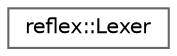 digraph "Graphical Class Hierarchy"
{
 // LATEX_PDF_SIZE
  bgcolor="transparent";
  edge [fontname=Helvetica,fontsize=10,labelfontname=Helvetica,labelfontsize=10];
  node [fontname=Helvetica,fontsize=10,shape=box,height=0.2,width=0.4];
  rankdir="LR";
  Node0 [id="Node000000",label="reflex::Lexer",height=0.2,width=0.4,color="grey40", fillcolor="white", style="filled",URL="$classreflex_1_1Lexer.html",tooltip=" "];
}
